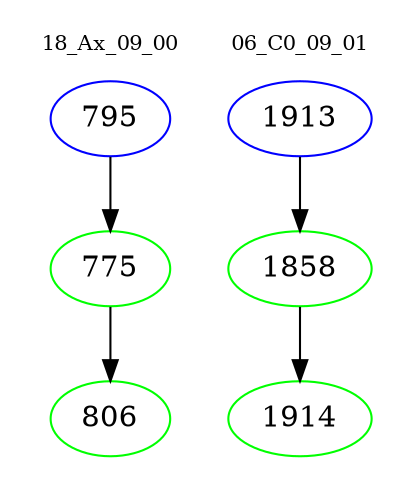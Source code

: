 digraph{
subgraph cluster_0 {
color = white
label = "18_Ax_09_00";
fontsize=10;
T0_795 [label="795", color="blue"]
T0_795 -> T0_775 [color="black"]
T0_775 [label="775", color="green"]
T0_775 -> T0_806 [color="black"]
T0_806 [label="806", color="green"]
}
subgraph cluster_1 {
color = white
label = "06_C0_09_01";
fontsize=10;
T1_1913 [label="1913", color="blue"]
T1_1913 -> T1_1858 [color="black"]
T1_1858 [label="1858", color="green"]
T1_1858 -> T1_1914 [color="black"]
T1_1914 [label="1914", color="green"]
}
}
